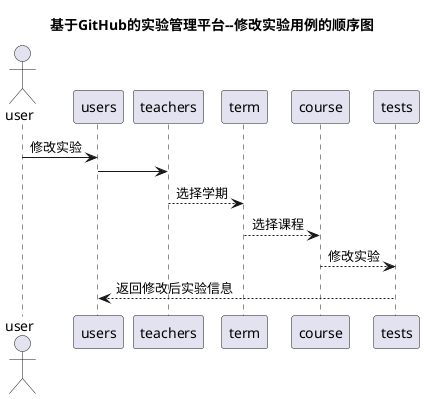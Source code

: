 @startuml
title 基于GitHub的实验管理平台--修改实验用例的顺序图
actor user
   user ->users:修改实验
    users ->teachers
	teachers --> term:选择学期
	term --> course:选择课程
	course --> tests:修改实验
    tests --> users:返回修改后实验信息
@enduml